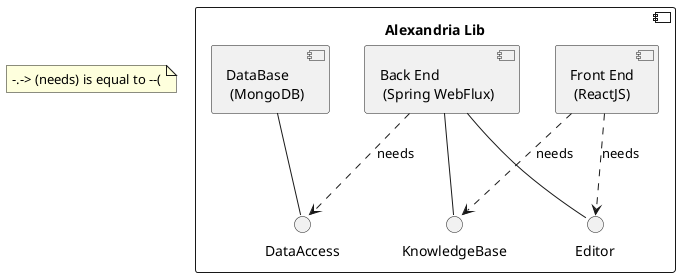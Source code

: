 @startuml
note as N1
    -.-> (needs) is equal to --(
  end note
component "Alexandria Lib"{
  skinparam componentStyle uml2
  [Front End\n (ReactJS)] as front
  front ..> KnowledgeBase : needs
  front ..> Editor : needs
  [Back End\n (Spring WebFlux)] as back
  back -- KnowledgeBase
  back -- Editor
  back ..> DataAccess : needs
  [DataBase\n (MongoDB)] as db
  db --DataAccess
  }
@enduml
